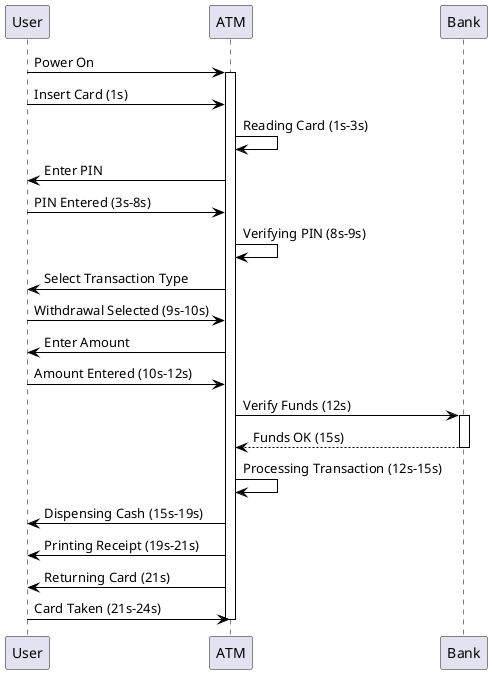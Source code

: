 @startuml
' Set text and arrow color to black
skinparam defaultTextAlignment left
skinparam ParticipantFontColor black
skinparam SequenceMessageFontColor black
skinparam NoteFontColor black
skinparam SequenceLifeLineBorderColor black
skinparam SequenceLifeLineBackgroundColor white
skinparam ArrowColor black

participant User
participant ATM
participant Bank

' Start Sequence with Power On
User -> ATM : Power On
activate ATM

' Card Insertion
User -> ATM : Insert Card (1s)
ATM -> ATM : Reading Card (1s–3s)

' PIN Entry
ATM -> User : Enter PIN
User -> ATM : PIN Entered (3s–8s)
ATM -> ATM : Verifying PIN (8s–9s)

' Transaction Type Selection
ATM -> User : Select Transaction Type
User -> ATM : Withdrawal Selected (9s–10s)

' Amount Entry
ATM -> User : Enter Amount
User -> ATM : Amount Entered (10s–12s)

' Verify Funds with Bank
ATM -> Bank : Verify Funds (12s)
activate Bank
Bank --> ATM : Funds OK (15s)
deactivate Bank

' Transaction Processing
ATM -> ATM : Processing Transaction (12s–15s)

' Cash Dispensing
ATM -> User : Dispensing Cash (15s–19s)

' Receipt Printing
ATM -> User : Printing Receipt (19s–21s)

' Returning Card
ATM -> User : Returning Card (21s)
User -> ATM : Card Taken (21s–24s)
deactivate ATM

@enduml
